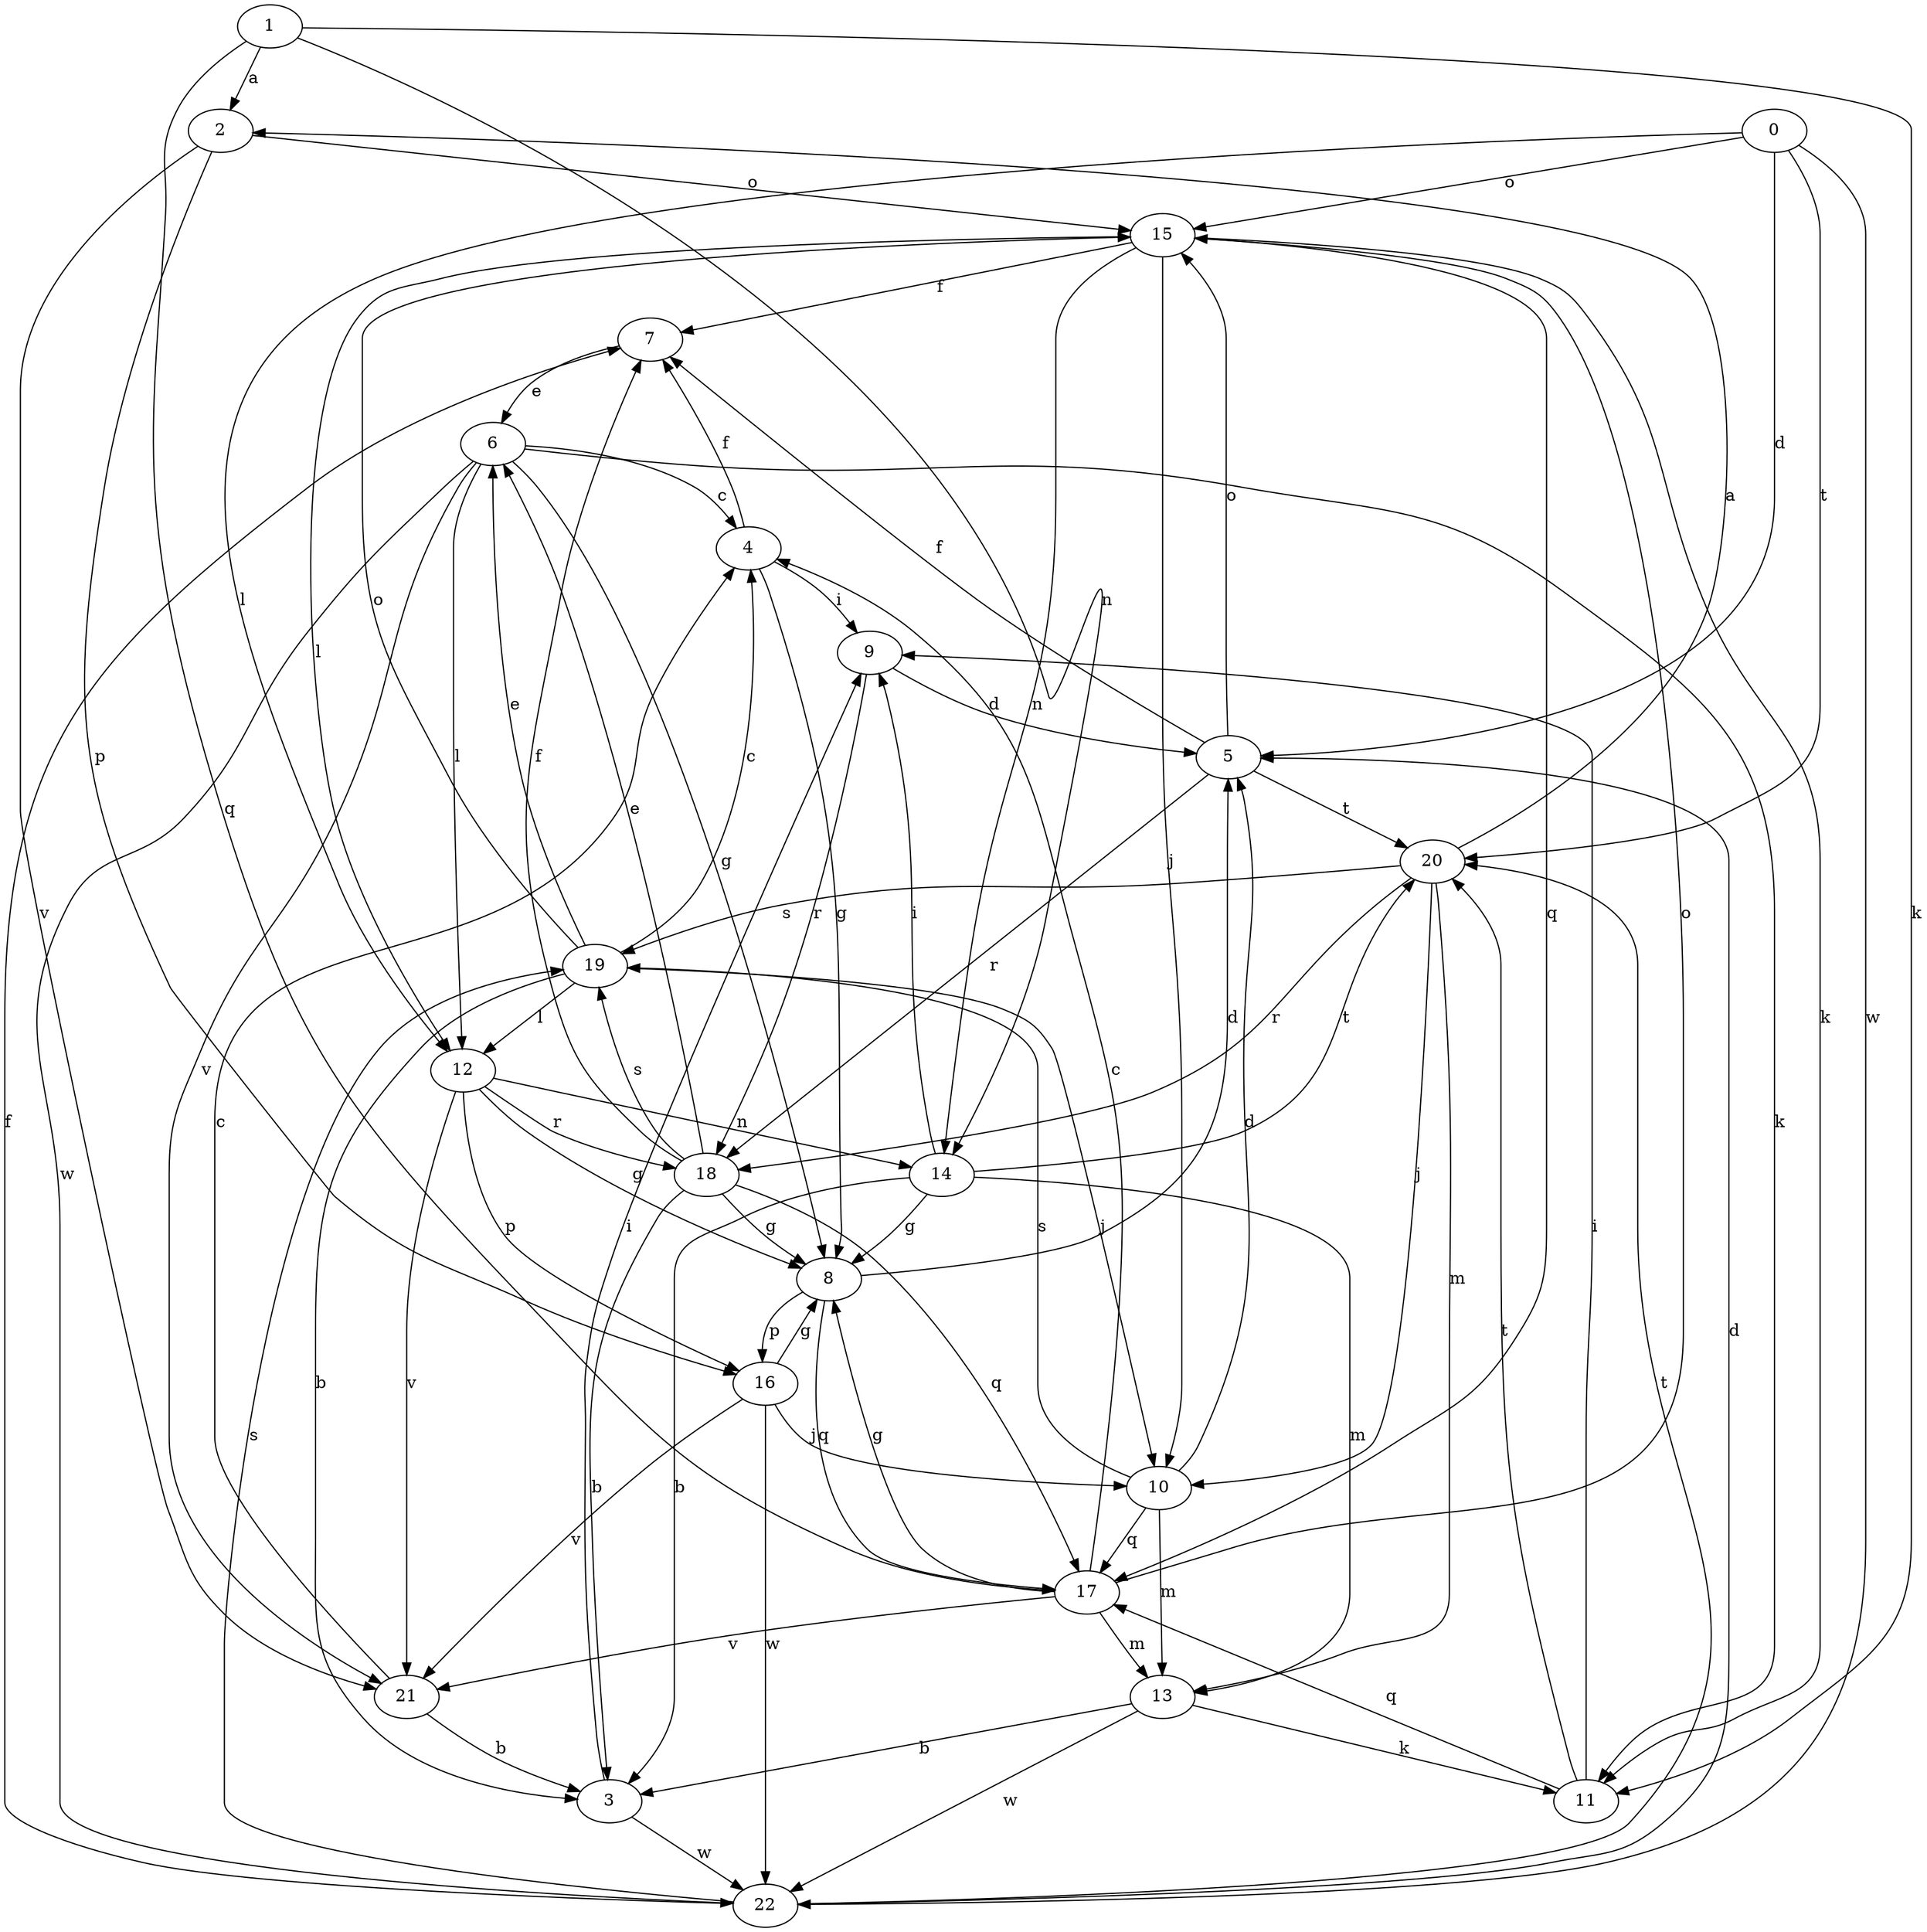 strict digraph  {
1;
2;
3;
4;
5;
6;
7;
8;
9;
0;
10;
11;
12;
13;
14;
15;
16;
17;
18;
19;
20;
21;
22;
1 -> 2  [label=a];
1 -> 11  [label=k];
1 -> 14  [label=n];
1 -> 17  [label=q];
2 -> 15  [label=o];
2 -> 16  [label=p];
2 -> 21  [label=v];
3 -> 9  [label=i];
3 -> 22  [label=w];
4 -> 7  [label=f];
4 -> 8  [label=g];
4 -> 9  [label=i];
5 -> 7  [label=f];
5 -> 15  [label=o];
5 -> 18  [label=r];
5 -> 20  [label=t];
6 -> 4  [label=c];
6 -> 8  [label=g];
6 -> 11  [label=k];
6 -> 12  [label=l];
6 -> 21  [label=v];
6 -> 22  [label=w];
7 -> 6  [label=e];
8 -> 5  [label=d];
8 -> 16  [label=p];
8 -> 17  [label=q];
9 -> 5  [label=d];
9 -> 18  [label=r];
0 -> 5  [label=d];
0 -> 12  [label=l];
0 -> 15  [label=o];
0 -> 20  [label=t];
0 -> 22  [label=w];
10 -> 5  [label=d];
10 -> 13  [label=m];
10 -> 17  [label=q];
10 -> 19  [label=s];
11 -> 9  [label=i];
11 -> 17  [label=q];
11 -> 20  [label=t];
12 -> 8  [label=g];
12 -> 14  [label=n];
12 -> 16  [label=p];
12 -> 18  [label=r];
12 -> 21  [label=v];
13 -> 3  [label=b];
13 -> 11  [label=k];
13 -> 22  [label=w];
14 -> 3  [label=b];
14 -> 8  [label=g];
14 -> 9  [label=i];
14 -> 13  [label=m];
14 -> 20  [label=t];
15 -> 7  [label=f];
15 -> 10  [label=j];
15 -> 11  [label=k];
15 -> 12  [label=l];
15 -> 14  [label=n];
15 -> 17  [label=q];
16 -> 8  [label=g];
16 -> 10  [label=j];
16 -> 21  [label=v];
16 -> 22  [label=w];
17 -> 4  [label=c];
17 -> 8  [label=g];
17 -> 13  [label=m];
17 -> 15  [label=o];
17 -> 21  [label=v];
18 -> 3  [label=b];
18 -> 6  [label=e];
18 -> 7  [label=f];
18 -> 8  [label=g];
18 -> 17  [label=q];
18 -> 19  [label=s];
19 -> 3  [label=b];
19 -> 4  [label=c];
19 -> 6  [label=e];
19 -> 10  [label=j];
19 -> 12  [label=l];
19 -> 15  [label=o];
20 -> 2  [label=a];
20 -> 10  [label=j];
20 -> 13  [label=m];
20 -> 18  [label=r];
20 -> 19  [label=s];
21 -> 3  [label=b];
21 -> 4  [label=c];
22 -> 5  [label=d];
22 -> 7  [label=f];
22 -> 19  [label=s];
22 -> 20  [label=t];
}
